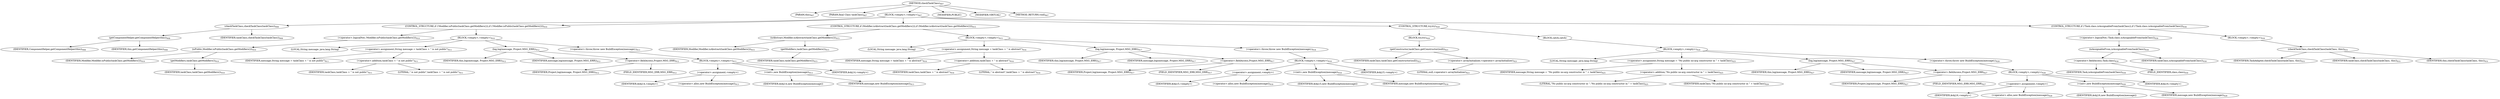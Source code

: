 digraph "checkTaskClass" {  
"1346" [label = <(METHOD,checkTaskClass)<SUB>907</SUB>> ]
"92" [label = <(PARAM,this)<SUB>907</SUB>> ]
"1347" [label = <(PARAM,final Class taskClass)<SUB>907</SUB>> ]
"1348" [label = <(BLOCK,&lt;empty&gt;,&lt;empty&gt;)<SUB>907</SUB>> ]
"1349" [label = <(checkTaskClass,checkTaskClass(taskClass))<SUB>908</SUB>> ]
"1350" [label = <(getComponentHelper,getComponentHelper(this))<SUB>908</SUB>> ]
"1351" [label = <(IDENTIFIER,ComponentHelper,getComponentHelper(this))<SUB>908</SUB>> ]
"91" [label = <(IDENTIFIER,this,getComponentHelper(this))<SUB>908</SUB>> ]
"1352" [label = <(IDENTIFIER,taskClass,checkTaskClass(taskClass))<SUB>908</SUB>> ]
"1353" [label = <(CONTROL_STRUCTURE,if (!Modifier.isPublic(taskClass.getModifiers())),if (!Modifier.isPublic(taskClass.getModifiers())))<SUB>910</SUB>> ]
"1354" [label = <(&lt;operator&gt;.logicalNot,!Modifier.isPublic(taskClass.getModifiers()))<SUB>910</SUB>> ]
"1355" [label = <(isPublic,Modifier.isPublic(taskClass.getModifiers()))<SUB>910</SUB>> ]
"1356" [label = <(IDENTIFIER,Modifier,Modifier.isPublic(taskClass.getModifiers()))<SUB>910</SUB>> ]
"1357" [label = <(getModifiers,taskClass.getModifiers())<SUB>910</SUB>> ]
"1358" [label = <(IDENTIFIER,taskClass,taskClass.getModifiers())<SUB>910</SUB>> ]
"1359" [label = <(BLOCK,&lt;empty&gt;,&lt;empty&gt;)<SUB>910</SUB>> ]
"1360" [label = <(LOCAL,String message: java.lang.String)> ]
"1361" [label = <(&lt;operator&gt;.assignment,String message = taskClass + &quot; is not public&quot;)<SUB>911</SUB>> ]
"1362" [label = <(IDENTIFIER,message,String message = taskClass + &quot; is not public&quot;)<SUB>911</SUB>> ]
"1363" [label = <(&lt;operator&gt;.addition,taskClass + &quot; is not public&quot;)<SUB>911</SUB>> ]
"1364" [label = <(IDENTIFIER,taskClass,taskClass + &quot; is not public&quot;)<SUB>911</SUB>> ]
"1365" [label = <(LITERAL,&quot; is not public&quot;,taskClass + &quot; is not public&quot;)<SUB>911</SUB>> ]
"1366" [label = <(log,log(message, Project.MSG_ERR))<SUB>912</SUB>> ]
"93" [label = <(IDENTIFIER,this,log(message, Project.MSG_ERR))<SUB>912</SUB>> ]
"1367" [label = <(IDENTIFIER,message,log(message, Project.MSG_ERR))<SUB>912</SUB>> ]
"1368" [label = <(&lt;operator&gt;.fieldAccess,Project.MSG_ERR)<SUB>912</SUB>> ]
"1369" [label = <(IDENTIFIER,Project,log(message, Project.MSG_ERR))<SUB>912</SUB>> ]
"1370" [label = <(FIELD_IDENTIFIER,MSG_ERR,MSG_ERR)<SUB>912</SUB>> ]
"1371" [label = <(&lt;operator&gt;.throw,throw new BuildException(message);)<SUB>913</SUB>> ]
"1372" [label = <(BLOCK,&lt;empty&gt;,&lt;empty&gt;)<SUB>913</SUB>> ]
"1373" [label = <(&lt;operator&gt;.assignment,&lt;empty&gt;)> ]
"1374" [label = <(IDENTIFIER,$obj14,&lt;empty&gt;)> ]
"1375" [label = <(&lt;operator&gt;.alloc,new BuildException(message))<SUB>913</SUB>> ]
"1376" [label = <(&lt;init&gt;,new BuildException(message))<SUB>913</SUB>> ]
"1377" [label = <(IDENTIFIER,$obj14,new BuildException(message))> ]
"1378" [label = <(IDENTIFIER,message,new BuildException(message))<SUB>913</SUB>> ]
"1379" [label = <(IDENTIFIER,$obj14,&lt;empty&gt;)> ]
"1380" [label = <(CONTROL_STRUCTURE,if (Modifier.isAbstract(taskClass.getModifiers())),if (Modifier.isAbstract(taskClass.getModifiers())))<SUB>915</SUB>> ]
"1381" [label = <(isAbstract,Modifier.isAbstract(taskClass.getModifiers()))<SUB>915</SUB>> ]
"1382" [label = <(IDENTIFIER,Modifier,Modifier.isAbstract(taskClass.getModifiers()))<SUB>915</SUB>> ]
"1383" [label = <(getModifiers,taskClass.getModifiers())<SUB>915</SUB>> ]
"1384" [label = <(IDENTIFIER,taskClass,taskClass.getModifiers())<SUB>915</SUB>> ]
"1385" [label = <(BLOCK,&lt;empty&gt;,&lt;empty&gt;)<SUB>915</SUB>> ]
"1386" [label = <(LOCAL,String message: java.lang.String)> ]
"1387" [label = <(&lt;operator&gt;.assignment,String message = taskClass + &quot; is abstract&quot;)<SUB>916</SUB>> ]
"1388" [label = <(IDENTIFIER,message,String message = taskClass + &quot; is abstract&quot;)<SUB>916</SUB>> ]
"1389" [label = <(&lt;operator&gt;.addition,taskClass + &quot; is abstract&quot;)<SUB>916</SUB>> ]
"1390" [label = <(IDENTIFIER,taskClass,taskClass + &quot; is abstract&quot;)<SUB>916</SUB>> ]
"1391" [label = <(LITERAL,&quot; is abstract&quot;,taskClass + &quot; is abstract&quot;)<SUB>916</SUB>> ]
"1392" [label = <(log,log(message, Project.MSG_ERR))<SUB>917</SUB>> ]
"94" [label = <(IDENTIFIER,this,log(message, Project.MSG_ERR))<SUB>917</SUB>> ]
"1393" [label = <(IDENTIFIER,message,log(message, Project.MSG_ERR))<SUB>917</SUB>> ]
"1394" [label = <(&lt;operator&gt;.fieldAccess,Project.MSG_ERR)<SUB>917</SUB>> ]
"1395" [label = <(IDENTIFIER,Project,log(message, Project.MSG_ERR))<SUB>917</SUB>> ]
"1396" [label = <(FIELD_IDENTIFIER,MSG_ERR,MSG_ERR)<SUB>917</SUB>> ]
"1397" [label = <(&lt;operator&gt;.throw,throw new BuildException(message);)<SUB>918</SUB>> ]
"1398" [label = <(BLOCK,&lt;empty&gt;,&lt;empty&gt;)<SUB>918</SUB>> ]
"1399" [label = <(&lt;operator&gt;.assignment,&lt;empty&gt;)> ]
"1400" [label = <(IDENTIFIER,$obj15,&lt;empty&gt;)> ]
"1401" [label = <(&lt;operator&gt;.alloc,new BuildException(message))<SUB>918</SUB>> ]
"1402" [label = <(&lt;init&gt;,new BuildException(message))<SUB>918</SUB>> ]
"1403" [label = <(IDENTIFIER,$obj15,new BuildException(message))> ]
"1404" [label = <(IDENTIFIER,message,new BuildException(message))<SUB>918</SUB>> ]
"1405" [label = <(IDENTIFIER,$obj15,&lt;empty&gt;)> ]
"1406" [label = <(CONTROL_STRUCTURE,try,try)<SUB>920</SUB>> ]
"1407" [label = <(BLOCK,try,try)<SUB>920</SUB>> ]
"1408" [label = <(getConstructor,taskClass.getConstructor(null))<SUB>921</SUB>> ]
"1409" [label = <(IDENTIFIER,taskClass,taskClass.getConstructor(null))<SUB>921</SUB>> ]
"1410" [label = <(&lt;operator&gt;.arrayInitializer,&lt;operator&gt;.arrayInitializer)<SUB>921</SUB>> ]
"1411" [label = <(LITERAL,null,&lt;operator&gt;.arrayInitializer)<SUB>921</SUB>> ]
"1412" [label = <(BLOCK,catch,catch)> ]
"1413" [label = <(BLOCK,&lt;empty&gt;,&lt;empty&gt;)<SUB>924</SUB>> ]
"1414" [label = <(LOCAL,String message: java.lang.String)> ]
"1415" [label = <(&lt;operator&gt;.assignment,String message = &quot;No public no-arg constructor in &quot; + taskClass)<SUB>925</SUB>> ]
"1416" [label = <(IDENTIFIER,message,String message = &quot;No public no-arg constructor in &quot; + taskClass)<SUB>925</SUB>> ]
"1417" [label = <(&lt;operator&gt;.addition,&quot;No public no-arg constructor in &quot; + taskClass)<SUB>925</SUB>> ]
"1418" [label = <(LITERAL,&quot;No public no-arg constructor in &quot;,&quot;No public no-arg constructor in &quot; + taskClass)<SUB>925</SUB>> ]
"1419" [label = <(IDENTIFIER,taskClass,&quot;No public no-arg constructor in &quot; + taskClass)<SUB>926</SUB>> ]
"1420" [label = <(log,log(message, Project.MSG_ERR))<SUB>927</SUB>> ]
"95" [label = <(IDENTIFIER,this,log(message, Project.MSG_ERR))<SUB>927</SUB>> ]
"1421" [label = <(IDENTIFIER,message,log(message, Project.MSG_ERR))<SUB>927</SUB>> ]
"1422" [label = <(&lt;operator&gt;.fieldAccess,Project.MSG_ERR)<SUB>927</SUB>> ]
"1423" [label = <(IDENTIFIER,Project,log(message, Project.MSG_ERR))<SUB>927</SUB>> ]
"1424" [label = <(FIELD_IDENTIFIER,MSG_ERR,MSG_ERR)<SUB>927</SUB>> ]
"1425" [label = <(&lt;operator&gt;.throw,throw new BuildException(message);)<SUB>928</SUB>> ]
"1426" [label = <(BLOCK,&lt;empty&gt;,&lt;empty&gt;)<SUB>928</SUB>> ]
"1427" [label = <(&lt;operator&gt;.assignment,&lt;empty&gt;)> ]
"1428" [label = <(IDENTIFIER,$obj16,&lt;empty&gt;)> ]
"1429" [label = <(&lt;operator&gt;.alloc,new BuildException(message))<SUB>928</SUB>> ]
"1430" [label = <(&lt;init&gt;,new BuildException(message))<SUB>928</SUB>> ]
"1431" [label = <(IDENTIFIER,$obj16,new BuildException(message))> ]
"1432" [label = <(IDENTIFIER,message,new BuildException(message))<SUB>928</SUB>> ]
"1433" [label = <(IDENTIFIER,$obj16,&lt;empty&gt;)> ]
"1434" [label = <(CONTROL_STRUCTURE,if (!Task.class.isAssignableFrom(taskClass)),if (!Task.class.isAssignableFrom(taskClass)))<SUB>930</SUB>> ]
"1435" [label = <(&lt;operator&gt;.logicalNot,!Task.class.isAssignableFrom(taskClass))<SUB>930</SUB>> ]
"1436" [label = <(isAssignableFrom,isAssignableFrom(taskClass))<SUB>930</SUB>> ]
"1437" [label = <(&lt;operator&gt;.fieldAccess,Task.class)<SUB>930</SUB>> ]
"1438" [label = <(IDENTIFIER,Task,isAssignableFrom(taskClass))<SUB>930</SUB>> ]
"1439" [label = <(FIELD_IDENTIFIER,class,class)<SUB>930</SUB>> ]
"1440" [label = <(IDENTIFIER,taskClass,isAssignableFrom(taskClass))<SUB>930</SUB>> ]
"1441" [label = <(BLOCK,&lt;empty&gt;,&lt;empty&gt;)<SUB>930</SUB>> ]
"1442" [label = <(checkTaskClass,checkTaskClass(taskClass, this))<SUB>931</SUB>> ]
"1443" [label = <(IDENTIFIER,TaskAdapter,checkTaskClass(taskClass, this))<SUB>931</SUB>> ]
"1444" [label = <(IDENTIFIER,taskClass,checkTaskClass(taskClass, this))<SUB>931</SUB>> ]
"96" [label = <(IDENTIFIER,this,checkTaskClass(taskClass, this))<SUB>931</SUB>> ]
"1445" [label = <(MODIFIER,PUBLIC)> ]
"1446" [label = <(MODIFIER,VIRTUAL)> ]
"1447" [label = <(METHOD_RETURN,void)<SUB>907</SUB>> ]
  "1346" -> "92" 
  "1346" -> "1347" 
  "1346" -> "1348" 
  "1346" -> "1445" 
  "1346" -> "1446" 
  "1346" -> "1447" 
  "1348" -> "1349" 
  "1348" -> "1353" 
  "1348" -> "1380" 
  "1348" -> "1406" 
  "1348" -> "1434" 
  "1349" -> "1350" 
  "1349" -> "1352" 
  "1350" -> "1351" 
  "1350" -> "91" 
  "1353" -> "1354" 
  "1353" -> "1359" 
  "1354" -> "1355" 
  "1355" -> "1356" 
  "1355" -> "1357" 
  "1357" -> "1358" 
  "1359" -> "1360" 
  "1359" -> "1361" 
  "1359" -> "1366" 
  "1359" -> "1371" 
  "1361" -> "1362" 
  "1361" -> "1363" 
  "1363" -> "1364" 
  "1363" -> "1365" 
  "1366" -> "93" 
  "1366" -> "1367" 
  "1366" -> "1368" 
  "1368" -> "1369" 
  "1368" -> "1370" 
  "1371" -> "1372" 
  "1372" -> "1373" 
  "1372" -> "1376" 
  "1372" -> "1379" 
  "1373" -> "1374" 
  "1373" -> "1375" 
  "1376" -> "1377" 
  "1376" -> "1378" 
  "1380" -> "1381" 
  "1380" -> "1385" 
  "1381" -> "1382" 
  "1381" -> "1383" 
  "1383" -> "1384" 
  "1385" -> "1386" 
  "1385" -> "1387" 
  "1385" -> "1392" 
  "1385" -> "1397" 
  "1387" -> "1388" 
  "1387" -> "1389" 
  "1389" -> "1390" 
  "1389" -> "1391" 
  "1392" -> "94" 
  "1392" -> "1393" 
  "1392" -> "1394" 
  "1394" -> "1395" 
  "1394" -> "1396" 
  "1397" -> "1398" 
  "1398" -> "1399" 
  "1398" -> "1402" 
  "1398" -> "1405" 
  "1399" -> "1400" 
  "1399" -> "1401" 
  "1402" -> "1403" 
  "1402" -> "1404" 
  "1406" -> "1407" 
  "1406" -> "1412" 
  "1407" -> "1408" 
  "1408" -> "1409" 
  "1408" -> "1410" 
  "1410" -> "1411" 
  "1412" -> "1413" 
  "1413" -> "1414" 
  "1413" -> "1415" 
  "1413" -> "1420" 
  "1413" -> "1425" 
  "1415" -> "1416" 
  "1415" -> "1417" 
  "1417" -> "1418" 
  "1417" -> "1419" 
  "1420" -> "95" 
  "1420" -> "1421" 
  "1420" -> "1422" 
  "1422" -> "1423" 
  "1422" -> "1424" 
  "1425" -> "1426" 
  "1426" -> "1427" 
  "1426" -> "1430" 
  "1426" -> "1433" 
  "1427" -> "1428" 
  "1427" -> "1429" 
  "1430" -> "1431" 
  "1430" -> "1432" 
  "1434" -> "1435" 
  "1434" -> "1441" 
  "1435" -> "1436" 
  "1436" -> "1437" 
  "1436" -> "1440" 
  "1437" -> "1438" 
  "1437" -> "1439" 
  "1441" -> "1442" 
  "1442" -> "1443" 
  "1442" -> "1444" 
  "1442" -> "96" 
}
